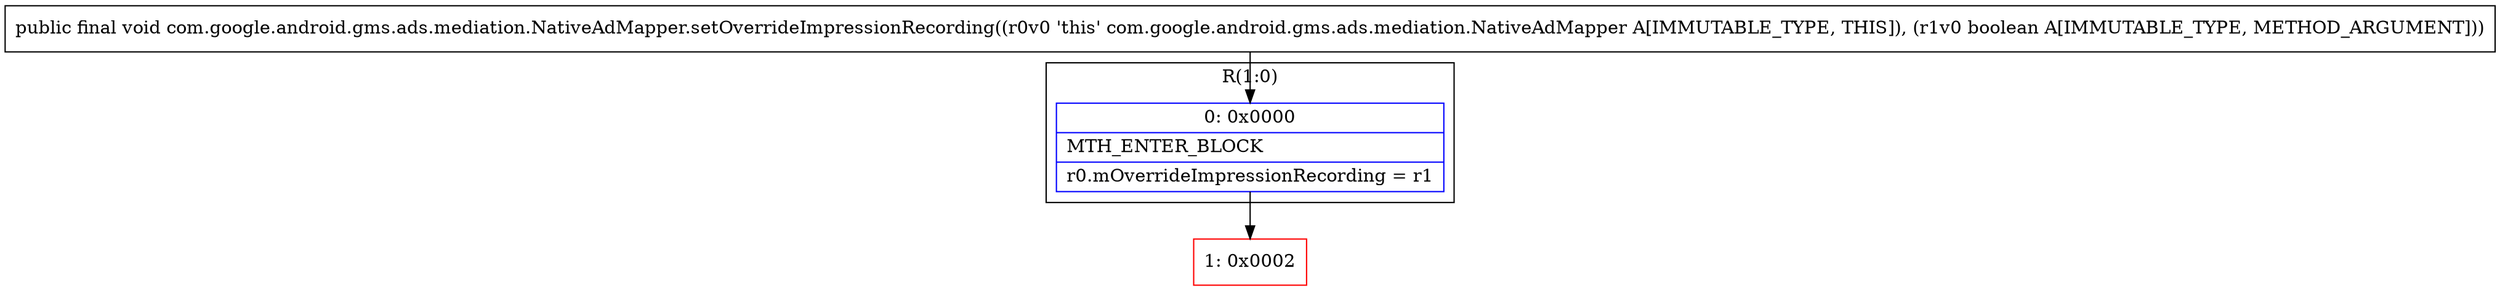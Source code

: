 digraph "CFG forcom.google.android.gms.ads.mediation.NativeAdMapper.setOverrideImpressionRecording(Z)V" {
subgraph cluster_Region_668572899 {
label = "R(1:0)";
node [shape=record,color=blue];
Node_0 [shape=record,label="{0\:\ 0x0000|MTH_ENTER_BLOCK\l|r0.mOverrideImpressionRecording = r1\l}"];
}
Node_1 [shape=record,color=red,label="{1\:\ 0x0002}"];
MethodNode[shape=record,label="{public final void com.google.android.gms.ads.mediation.NativeAdMapper.setOverrideImpressionRecording((r0v0 'this' com.google.android.gms.ads.mediation.NativeAdMapper A[IMMUTABLE_TYPE, THIS]), (r1v0 boolean A[IMMUTABLE_TYPE, METHOD_ARGUMENT])) }"];
MethodNode -> Node_0;
Node_0 -> Node_1;
}

